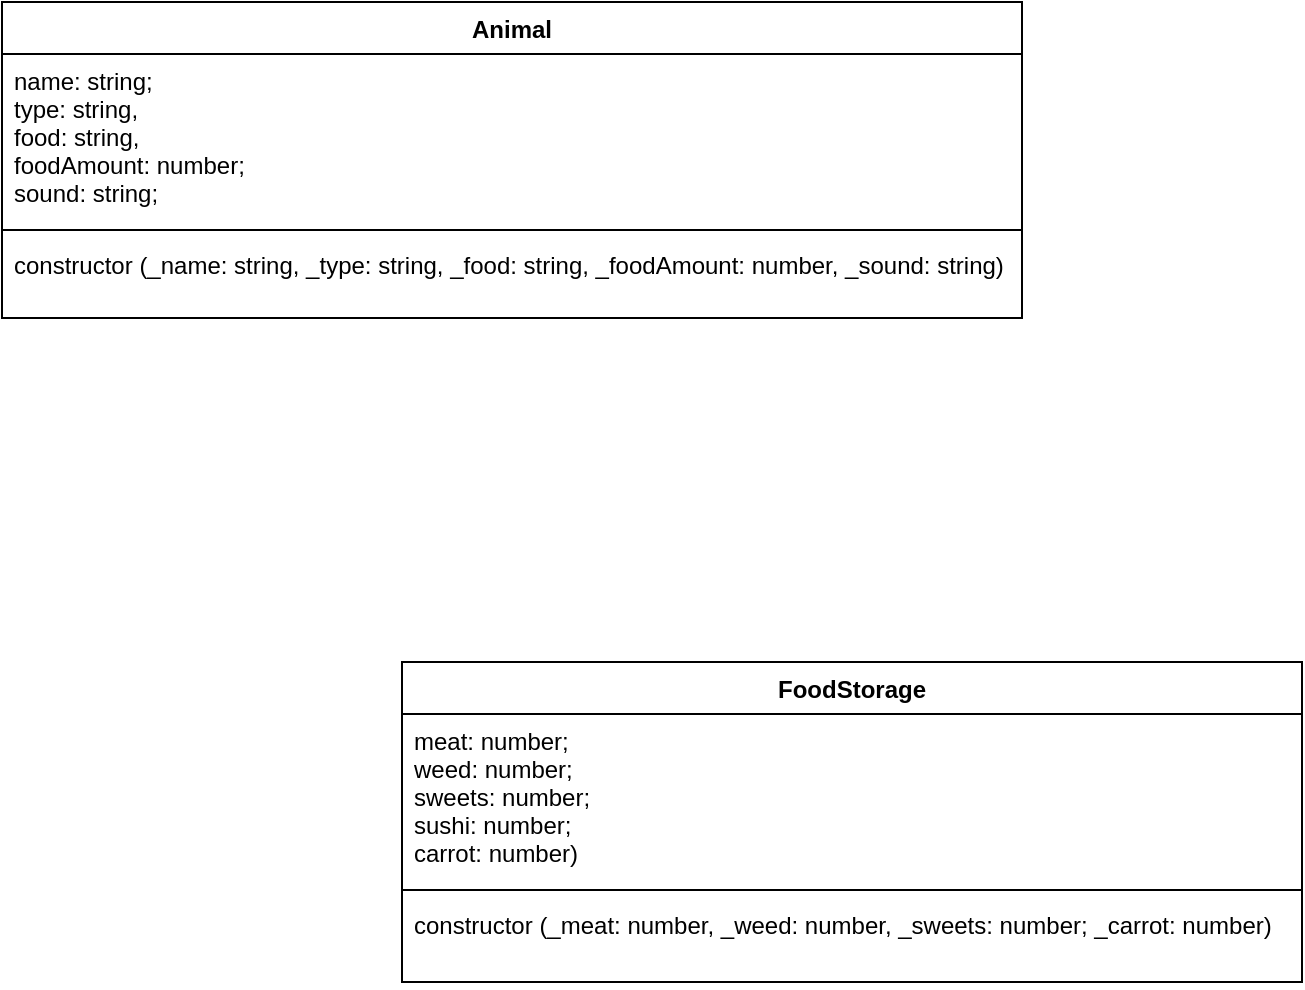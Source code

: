 <mxfile version="14.7.6" type="device"><diagram id="7Ff5nCfDlJxn7X4n3-Ur" name="Page-1"><mxGraphModel dx="3520" dy="1870" grid="1" gridSize="10" guides="1" tooltips="1" connect="1" arrows="1" fold="1" page="1" pageScale="1" pageWidth="1169" pageHeight="827" math="0" shadow="0"><root><mxCell id="0"/><mxCell id="1" parent="0"/><mxCell id="GN9be1IDk-IJeR3WZ74v-1" value="Animal" style="swimlane;fontStyle=1;align=center;verticalAlign=top;childLayout=stackLayout;horizontal=1;startSize=26;horizontalStack=0;resizeParent=1;resizeParentMax=0;resizeLast=0;collapsible=1;marginBottom=0;" parent="1" vertex="1"><mxGeometry x="40" y="40" width="510" height="158" as="geometry"/></mxCell><mxCell id="GN9be1IDk-IJeR3WZ74v-2" value="name: string;&#10;type: string,&#10;food: string,&#10;foodAmount: number;&#10;sound: string;" style="text;strokeColor=none;fillColor=none;align=left;verticalAlign=top;spacingLeft=4;spacingRight=4;overflow=hidden;rotatable=0;points=[[0,0.5],[1,0.5]];portConstraint=eastwest;" parent="GN9be1IDk-IJeR3WZ74v-1" vertex="1"><mxGeometry y="26" width="510" height="84" as="geometry"/></mxCell><mxCell id="GN9be1IDk-IJeR3WZ74v-3" value="" style="line;strokeWidth=1;fillColor=none;align=left;verticalAlign=middle;spacingTop=-1;spacingLeft=3;spacingRight=3;rotatable=0;labelPosition=right;points=[];portConstraint=eastwest;" parent="GN9be1IDk-IJeR3WZ74v-1" vertex="1"><mxGeometry y="110" width="510" height="8" as="geometry"/></mxCell><mxCell id="GN9be1IDk-IJeR3WZ74v-4" value="constructor (_name: string, _type: string, _food: string, _foodAmount: number, _sound: string)" style="text;strokeColor=none;fillColor=none;align=left;verticalAlign=top;spacingLeft=4;spacingRight=4;overflow=hidden;rotatable=0;points=[[0,0.5],[1,0.5]];portConstraint=eastwest;" parent="GN9be1IDk-IJeR3WZ74v-1" vertex="1"><mxGeometry y="118" width="510" height="40" as="geometry"/></mxCell><mxCell id="NKFYU4tkLRm-3Ymu2G5v-1" value="FoodStorage" style="swimlane;fontStyle=1;align=center;verticalAlign=top;childLayout=stackLayout;horizontal=1;startSize=26;horizontalStack=0;resizeParent=1;resizeParentMax=0;resizeLast=0;collapsible=1;marginBottom=0;" vertex="1" parent="1"><mxGeometry x="240" y="370" width="450" height="160" as="geometry"/></mxCell><mxCell id="NKFYU4tkLRm-3Ymu2G5v-2" value="meat: number;&#10;weed: number;&#10;sweets: number; &#10;sushi: number;&#10;carrot: number)" style="text;strokeColor=none;fillColor=none;align=left;verticalAlign=top;spacingLeft=4;spacingRight=4;overflow=hidden;rotatable=0;points=[[0,0.5],[1,0.5]];portConstraint=eastwest;" vertex="1" parent="NKFYU4tkLRm-3Ymu2G5v-1"><mxGeometry y="26" width="450" height="84" as="geometry"/></mxCell><mxCell id="NKFYU4tkLRm-3Ymu2G5v-3" value="" style="line;strokeWidth=1;fillColor=none;align=left;verticalAlign=middle;spacingTop=-1;spacingLeft=3;spacingRight=3;rotatable=0;labelPosition=right;points=[];portConstraint=eastwest;" vertex="1" parent="NKFYU4tkLRm-3Ymu2G5v-1"><mxGeometry y="110" width="450" height="8" as="geometry"/></mxCell><mxCell id="NKFYU4tkLRm-3Ymu2G5v-4" value="constructor (_meat: number, _weed: number, _sweets: number; _carrot: number)" style="text;strokeColor=none;fillColor=none;align=left;verticalAlign=top;spacingLeft=4;spacingRight=4;overflow=hidden;rotatable=0;points=[[0,0.5],[1,0.5]];portConstraint=eastwest;" vertex="1" parent="NKFYU4tkLRm-3Ymu2G5v-1"><mxGeometry y="118" width="450" height="42" as="geometry"/></mxCell></root></mxGraphModel></diagram></mxfile>